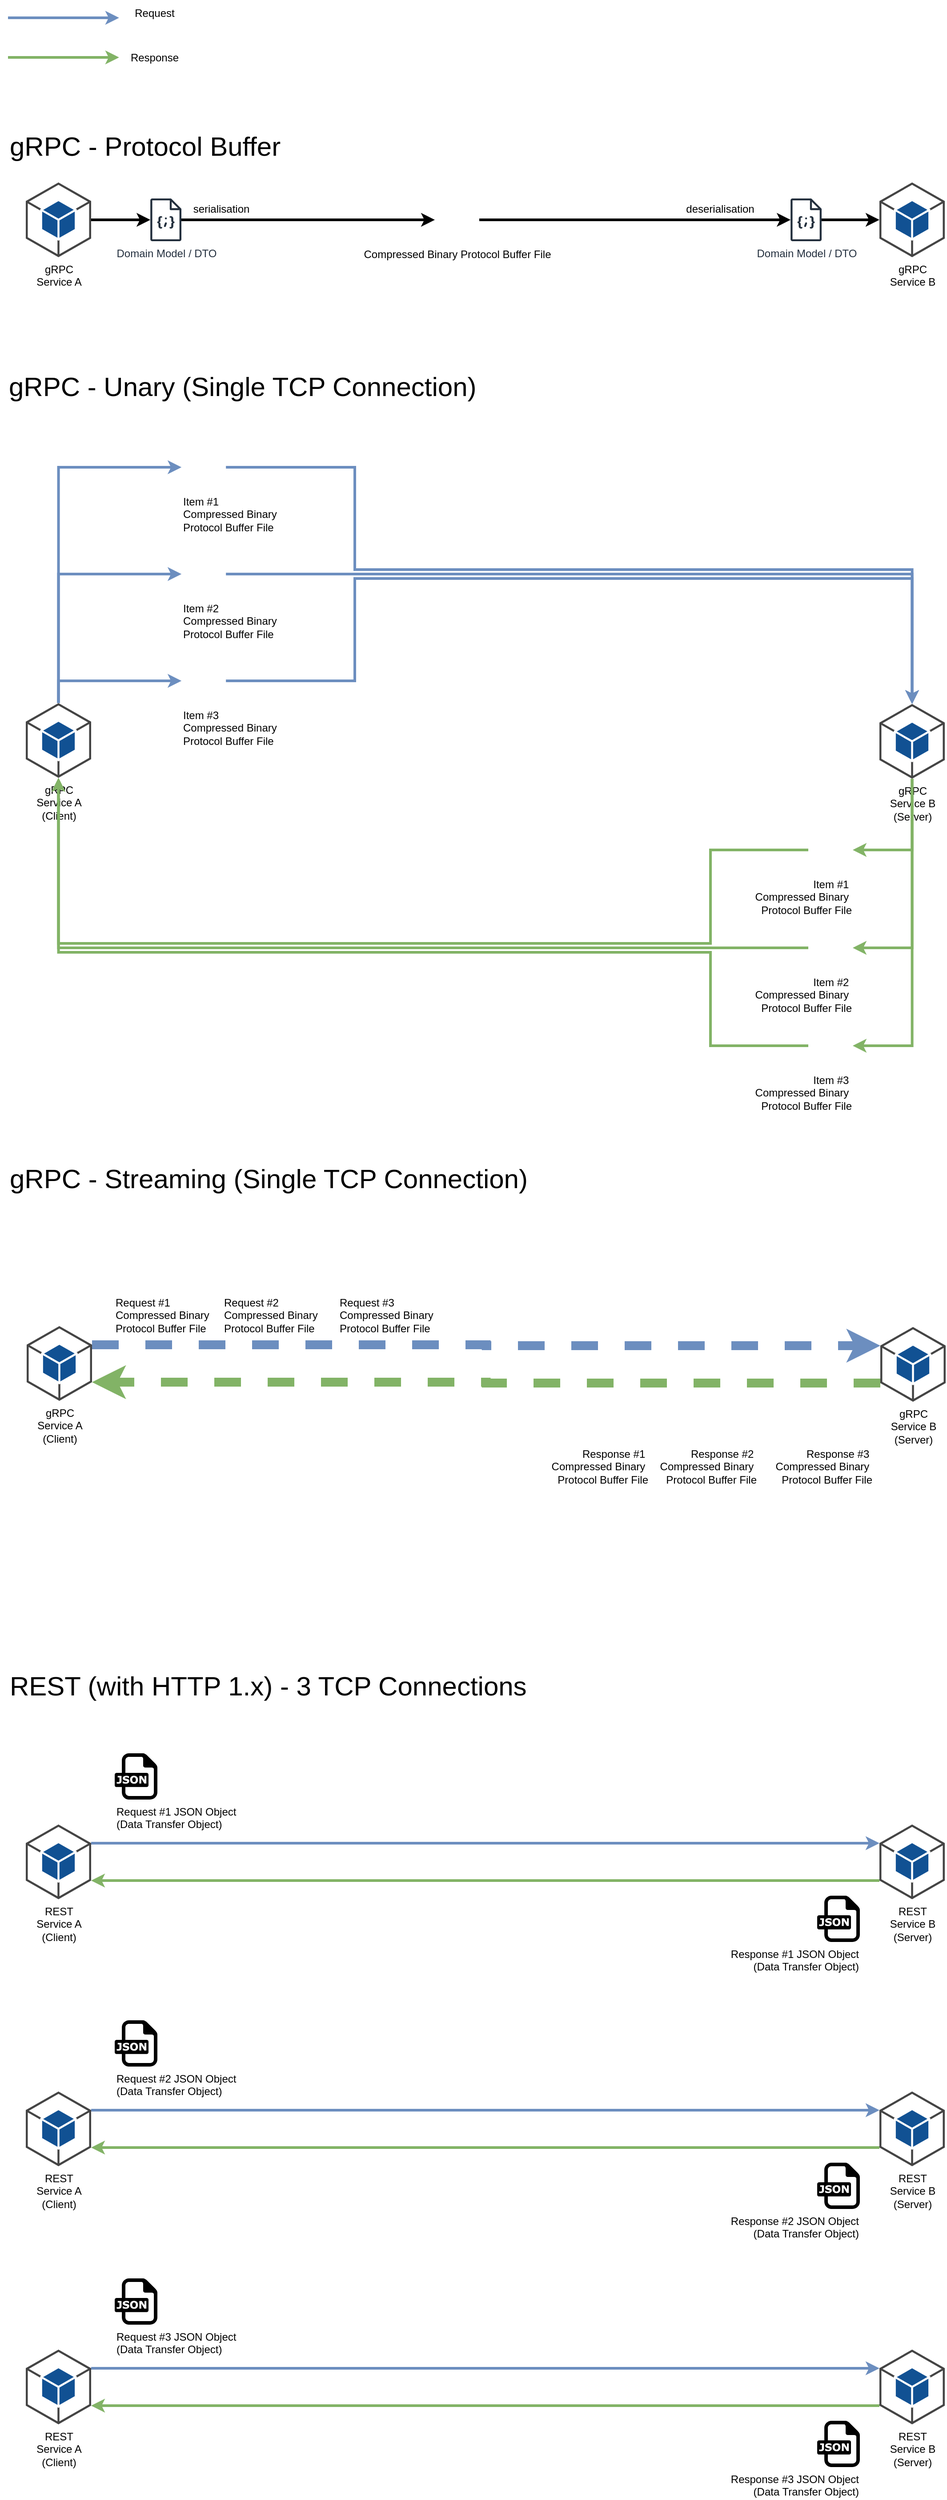 <mxfile version="27.2.0">
  <diagram name="Page-1" id="arNePO8icPZ9cUasiYWr">
    <mxGraphModel grid="1" page="1" gridSize="10" guides="1" tooltips="1" connect="1" arrows="1" fold="1" pageScale="1" pageWidth="850" pageHeight="1100" math="0" shadow="0">
      <root>
        <mxCell id="0" />
        <mxCell id="1" parent="0" />
        <mxCell id="6XuTbjYZzlI0GR-UUUIU-60" value="" style="endArrow=classic;html=1;rounded=0;strokeWidth=3;fillColor=#dae8fc;strokeColor=#6c8ebf;" edge="1" parent="1">
          <mxGeometry width="50" height="50" relative="1" as="geometry">
            <mxPoint x="80.0" y="160" as="sourcePoint" />
            <mxPoint x="204.92" y="160" as="targetPoint" />
          </mxGeometry>
        </mxCell>
        <mxCell id="6XuTbjYZzlI0GR-UUUIU-61" value="" style="endArrow=classic;html=1;rounded=0;strokeWidth=3;fillColor=#d5e8d4;strokeColor=#82b366;" edge="1" parent="1">
          <mxGeometry width="50" height="50" relative="1" as="geometry">
            <mxPoint x="80" y="204.5" as="sourcePoint" />
            <mxPoint x="204.92" y="204.5" as="targetPoint" />
          </mxGeometry>
        </mxCell>
        <mxCell id="6XuTbjYZzlI0GR-UUUIU-64" value="Request" style="text;html=1;align=center;verticalAlign=middle;whiteSpace=wrap;rounded=0;" vertex="1" parent="1">
          <mxGeometry x="215.08" y="140" width="60" height="30" as="geometry" />
        </mxCell>
        <mxCell id="6XuTbjYZzlI0GR-UUUIU-65" style="edgeStyle=orthogonalEdgeStyle;rounded=0;orthogonalLoop=1;jettySize=auto;html=1;exitX=0.5;exitY=1;exitDx=0;exitDy=0;" edge="1" parent="1" source="6XuTbjYZzlI0GR-UUUIU-64" target="6XuTbjYZzlI0GR-UUUIU-64">
          <mxGeometry relative="1" as="geometry" />
        </mxCell>
        <mxCell id="6XuTbjYZzlI0GR-UUUIU-66" value="Response" style="text;html=1;align=center;verticalAlign=middle;whiteSpace=wrap;rounded=0;" vertex="1" parent="1">
          <mxGeometry x="215.08" y="190" width="60" height="30" as="geometry" />
        </mxCell>
        <mxCell id="6XuTbjYZzlI0GR-UUUIU-77" style="edgeStyle=orthogonalEdgeStyle;rounded=0;orthogonalLoop=1;jettySize=auto;html=1;strokeWidth=3;" edge="1" parent="1" source="6XuTbjYZzlI0GR-UUUIU-78" target="6XuTbjYZzlI0GR-UUUIU-82">
          <mxGeometry relative="1" as="geometry" />
        </mxCell>
        <mxCell id="6XuTbjYZzlI0GR-UUUIU-78" value="gRPC&lt;div&gt;Service A&lt;/div&gt;" style="outlineConnect=0;dashed=0;verticalLabelPosition=bottom;verticalAlign=top;align=center;html=1;shape=mxgraph.aws3.android;fillColor=#115193;gradientColor=none;" vertex="1" parent="1">
          <mxGeometry x="100" y="345" width="73.5" height="84" as="geometry" />
        </mxCell>
        <mxCell id="6XuTbjYZzlI0GR-UUUIU-79" value="&lt;div&gt;gRPC&lt;/div&gt;&lt;div&gt;Service B&lt;/div&gt;" style="outlineConnect=0;dashed=0;verticalLabelPosition=bottom;verticalAlign=top;align=center;html=1;shape=mxgraph.aws3.android;fillColor=#115193;gradientColor=none;" vertex="1" parent="1">
          <mxGeometry x="1060" y="345" width="73.5" height="84" as="geometry" />
        </mxCell>
        <mxCell id="6XuTbjYZzlI0GR-UUUIU-80" value="Request #1 JSON Object&lt;br&gt;(Data Transfer Object)" style="dashed=0;outlineConnect=0;html=1;align=left;labelPosition=center;verticalLabelPosition=bottom;verticalAlign=top;shape=mxgraph.weblogos.json" vertex="1" parent="1">
          <mxGeometry x="200" y="2110" width="47.98" height="51.95" as="geometry" />
        </mxCell>
        <mxCell id="6XuTbjYZzlI0GR-UUUIU-81" style="edgeStyle=orthogonalEdgeStyle;rounded=0;orthogonalLoop=1;jettySize=auto;html=1;entryX=0;entryY=0.5;entryDx=0;entryDy=0;strokeWidth=3;" edge="1" parent="1" source="6XuTbjYZzlI0GR-UUUIU-82" target="6XuTbjYZzlI0GR-UUUIU-84">
          <mxGeometry relative="1" as="geometry" />
        </mxCell>
        <mxCell id="6XuTbjYZzlI0GR-UUUIU-82" value="Domain Model / DTO" style="sketch=0;outlineConnect=0;fontColor=#232F3E;gradientColor=none;fillColor=#232F3D;strokeColor=none;dashed=0;verticalLabelPosition=bottom;verticalAlign=top;align=center;html=1;fontSize=12;fontStyle=0;aspect=fixed;pointerEvents=1;shape=mxgraph.aws4.json_script;" vertex="1" parent="1">
          <mxGeometry x="240" y="363" width="35.08" height="48" as="geometry" />
        </mxCell>
        <mxCell id="6XuTbjYZzlI0GR-UUUIU-83" style="edgeStyle=orthogonalEdgeStyle;rounded=0;orthogonalLoop=1;jettySize=auto;html=1;strokeWidth=3;" edge="1" parent="1" source="6XuTbjYZzlI0GR-UUUIU-84" target="6XuTbjYZzlI0GR-UUUIU-86">
          <mxGeometry relative="1" as="geometry">
            <mxPoint x="740" y="300" as="targetPoint" />
          </mxGeometry>
        </mxCell>
        <mxCell id="6XuTbjYZzlI0GR-UUUIU-84" value="&lt;div&gt;Compressed Binary Protocol Buffer File&lt;/div&gt;" style="shape=image;html=1;verticalAlign=top;verticalLabelPosition=bottom;labelBackgroundColor=#ffffff;imageAspect=0;aspect=fixed;image=https://cdn3.iconfinder.com/data/icons/file-extension-names-vol-3-2/512/2-128.png" vertex="1" parent="1">
          <mxGeometry x="560" y="362" width="50" height="50" as="geometry" />
        </mxCell>
        <mxCell id="6XuTbjYZzlI0GR-UUUIU-85" style="edgeStyle=orthogonalEdgeStyle;rounded=0;orthogonalLoop=1;jettySize=auto;html=1;strokeWidth=3;" edge="1" parent="1" source="6XuTbjYZzlI0GR-UUUIU-86" target="6XuTbjYZzlI0GR-UUUIU-79">
          <mxGeometry relative="1" as="geometry" />
        </mxCell>
        <mxCell id="6XuTbjYZzlI0GR-UUUIU-86" value="Domain Model / DTO" style="sketch=0;outlineConnect=0;fontColor=#232F3E;gradientColor=none;fillColor=#232F3D;strokeColor=none;dashed=0;verticalLabelPosition=bottom;verticalAlign=top;align=center;html=1;fontSize=12;fontStyle=0;aspect=fixed;pointerEvents=1;shape=mxgraph.aws4.json_script;" vertex="1" parent="1">
          <mxGeometry x="960" y="363" width="35.08" height="48" as="geometry" />
        </mxCell>
        <mxCell id="6XuTbjYZzlI0GR-UUUIU-87" style="edgeStyle=orthogonalEdgeStyle;rounded=0;orthogonalLoop=1;jettySize=auto;html=1;exitX=1;exitY=0.25;exitDx=0;exitDy=0;exitPerimeter=0;entryX=0;entryY=0.25;entryDx=0;entryDy=0;entryPerimeter=0;fillColor=#dae8fc;strokeColor=#6c8ebf;strokeWidth=3;" edge="1" parent="1" source="6XuTbjYZzlI0GR-UUUIU-88" target="6XuTbjYZzlI0GR-UUUIU-89">
          <mxGeometry relative="1" as="geometry" />
        </mxCell>
        <mxCell id="6XuTbjYZzlI0GR-UUUIU-88" value="REST&lt;div&gt;Service A&lt;/div&gt;(Client)" style="outlineConnect=0;dashed=0;verticalLabelPosition=bottom;verticalAlign=top;align=center;html=1;shape=mxgraph.aws3.android;fillColor=#115193;gradientColor=none;" vertex="1" parent="1">
          <mxGeometry x="100" y="2190" width="73.5" height="84" as="geometry" />
        </mxCell>
        <mxCell id="6XuTbjYZzlI0GR-UUUIU-89" value="REST&lt;div&gt;Service B&lt;br&gt;(Server)&lt;/div&gt;" style="outlineConnect=0;dashed=0;verticalLabelPosition=bottom;verticalAlign=top;align=center;html=1;shape=mxgraph.aws3.android;fillColor=#115193;gradientColor=none;" vertex="1" parent="1">
          <mxGeometry x="1060" y="2190" width="73.5" height="84" as="geometry" />
        </mxCell>
        <mxCell id="6XuTbjYZzlI0GR-UUUIU-90" value="&lt;font style=&quot;font-size: 30px;&quot;&gt;gRPC - Protocol Buffer&lt;/font&gt;" style="text;whiteSpace=wrap;html=1;" vertex="1" parent="1">
          <mxGeometry x="80" y="280" width="310" height="40" as="geometry" />
        </mxCell>
        <mxCell id="6XuTbjYZzlI0GR-UUUIU-91" value="&lt;font style=&quot;font-size: 30px;&quot;&gt;REST (with HTTP 1.x) - 3 TCP Connections&amp;nbsp;&lt;/font&gt;&amp;nbsp;" style="text;whiteSpace=wrap;html=1;" vertex="1" parent="1">
          <mxGeometry x="80" y="2010" width="610" height="40" as="geometry" />
        </mxCell>
        <mxCell id="6XuTbjYZzlI0GR-UUUIU-92" style="edgeStyle=orthogonalEdgeStyle;rounded=0;orthogonalLoop=1;jettySize=auto;html=1;exitX=0;exitY=0.75;exitDx=0;exitDy=0;exitPerimeter=0;entryX=1;entryY=0.75;entryDx=0;entryDy=0;entryPerimeter=0;strokeWidth=3;fillColor=#d5e8d4;strokeColor=#82b366;" edge="1" parent="1" source="6XuTbjYZzlI0GR-UUUIU-89" target="6XuTbjYZzlI0GR-UUUIU-88">
          <mxGeometry relative="1" as="geometry" />
        </mxCell>
        <mxCell id="6XuTbjYZzlI0GR-UUUIU-93" value="Response #1 JSON Object&lt;br&gt;(Data Transfer Object)" style="dashed=0;outlineConnect=0;html=1;align=right;labelPosition=center;verticalLabelPosition=bottom;verticalAlign=top;shape=mxgraph.weblogos.json;fillColor=#d5e8d4;strokeColor=#82b366;gradientColor=none;" vertex="1" parent="1">
          <mxGeometry x="990" y="2270" width="47.98" height="51.95" as="geometry" />
        </mxCell>
        <mxCell id="6XuTbjYZzlI0GR-UUUIU-94" value="Request #2 JSON Object&lt;br&gt;(Data Transfer Object)" style="dashed=0;outlineConnect=0;html=1;align=left;labelPosition=center;verticalLabelPosition=bottom;verticalAlign=top;shape=mxgraph.weblogos.json" vertex="1" parent="1">
          <mxGeometry x="200" y="2410" width="47.98" height="51.95" as="geometry" />
        </mxCell>
        <mxCell id="6XuTbjYZzlI0GR-UUUIU-95" style="edgeStyle=orthogonalEdgeStyle;rounded=0;orthogonalLoop=1;jettySize=auto;html=1;exitX=1;exitY=0.25;exitDx=0;exitDy=0;exitPerimeter=0;entryX=0;entryY=0.25;entryDx=0;entryDy=0;entryPerimeter=0;fillColor=#dae8fc;strokeColor=#6c8ebf;strokeWidth=3;" edge="1" parent="1" source="6XuTbjYZzlI0GR-UUUIU-96" target="6XuTbjYZzlI0GR-UUUIU-97">
          <mxGeometry relative="1" as="geometry" />
        </mxCell>
        <mxCell id="6XuTbjYZzlI0GR-UUUIU-96" value="REST&lt;div&gt;Service A&lt;/div&gt;(Client)" style="outlineConnect=0;dashed=0;verticalLabelPosition=bottom;verticalAlign=top;align=center;html=1;shape=mxgraph.aws3.android;fillColor=#115193;gradientColor=none;" vertex="1" parent="1">
          <mxGeometry x="100" y="2490" width="73.5" height="84" as="geometry" />
        </mxCell>
        <mxCell id="6XuTbjYZzlI0GR-UUUIU-97" value="REST&lt;div&gt;Service B&lt;br&gt;(Server)&lt;/div&gt;" style="outlineConnect=0;dashed=0;verticalLabelPosition=bottom;verticalAlign=top;align=center;html=1;shape=mxgraph.aws3.android;fillColor=#115193;gradientColor=none;" vertex="1" parent="1">
          <mxGeometry x="1060" y="2490" width="73.5" height="84" as="geometry" />
        </mxCell>
        <mxCell id="6XuTbjYZzlI0GR-UUUIU-98" style="edgeStyle=orthogonalEdgeStyle;rounded=0;orthogonalLoop=1;jettySize=auto;html=1;exitX=0;exitY=0.75;exitDx=0;exitDy=0;exitPerimeter=0;entryX=1;entryY=0.75;entryDx=0;entryDy=0;entryPerimeter=0;strokeWidth=3;fillColor=#d5e8d4;strokeColor=#82b366;" edge="1" parent="1" source="6XuTbjYZzlI0GR-UUUIU-97" target="6XuTbjYZzlI0GR-UUUIU-96">
          <mxGeometry relative="1" as="geometry" />
        </mxCell>
        <mxCell id="6XuTbjYZzlI0GR-UUUIU-99" value="Response #2 JSON Object&lt;br&gt;(Data Transfer Object)" style="dashed=0;outlineConnect=0;html=1;align=right;labelPosition=center;verticalLabelPosition=bottom;verticalAlign=top;shape=mxgraph.weblogos.json;fillColor=#d5e8d4;strokeColor=#82b366;gradientColor=none;" vertex="1" parent="1">
          <mxGeometry x="990" y="2570" width="47.98" height="51.95" as="geometry" />
        </mxCell>
        <mxCell id="6XuTbjYZzlI0GR-UUUIU-100" value="Request #3 JSON Object&lt;br&gt;(Data Transfer Object)" style="dashed=0;outlineConnect=0;html=1;align=left;labelPosition=center;verticalLabelPosition=bottom;verticalAlign=top;shape=mxgraph.weblogos.json" vertex="1" parent="1">
          <mxGeometry x="200" y="2700" width="47.98" height="51.95" as="geometry" />
        </mxCell>
        <mxCell id="6XuTbjYZzlI0GR-UUUIU-101" style="edgeStyle=orthogonalEdgeStyle;rounded=0;orthogonalLoop=1;jettySize=auto;html=1;exitX=1;exitY=0.25;exitDx=0;exitDy=0;exitPerimeter=0;entryX=0;entryY=0.25;entryDx=0;entryDy=0;entryPerimeter=0;fillColor=#dae8fc;strokeColor=#6c8ebf;strokeWidth=3;" edge="1" parent="1" source="6XuTbjYZzlI0GR-UUUIU-102" target="6XuTbjYZzlI0GR-UUUIU-103">
          <mxGeometry relative="1" as="geometry" />
        </mxCell>
        <mxCell id="6XuTbjYZzlI0GR-UUUIU-102" value="REST&lt;div&gt;Service A&lt;/div&gt;(Client)" style="outlineConnect=0;dashed=0;verticalLabelPosition=bottom;verticalAlign=top;align=center;html=1;shape=mxgraph.aws3.android;fillColor=#115193;gradientColor=none;" vertex="1" parent="1">
          <mxGeometry x="100" y="2780" width="73.5" height="84" as="geometry" />
        </mxCell>
        <mxCell id="6XuTbjYZzlI0GR-UUUIU-103" value="REST&lt;div&gt;Service B&lt;br&gt;(Server)&lt;/div&gt;" style="outlineConnect=0;dashed=0;verticalLabelPosition=bottom;verticalAlign=top;align=center;html=1;shape=mxgraph.aws3.android;fillColor=#115193;gradientColor=none;" vertex="1" parent="1">
          <mxGeometry x="1060" y="2780" width="73.5" height="84" as="geometry" />
        </mxCell>
        <mxCell id="6XuTbjYZzlI0GR-UUUIU-104" style="edgeStyle=orthogonalEdgeStyle;rounded=0;orthogonalLoop=1;jettySize=auto;html=1;exitX=0;exitY=0.75;exitDx=0;exitDy=0;exitPerimeter=0;entryX=1;entryY=0.75;entryDx=0;entryDy=0;entryPerimeter=0;strokeWidth=3;fillColor=#d5e8d4;strokeColor=#82b366;" edge="1" parent="1" source="6XuTbjYZzlI0GR-UUUIU-103" target="6XuTbjYZzlI0GR-UUUIU-102">
          <mxGeometry relative="1" as="geometry" />
        </mxCell>
        <mxCell id="6XuTbjYZzlI0GR-UUUIU-105" value="Response #3 JSON Object&lt;br&gt;(Data Transfer Object)" style="dashed=0;outlineConnect=0;html=1;align=right;labelPosition=center;verticalLabelPosition=bottom;verticalAlign=top;shape=mxgraph.weblogos.json;fillColor=#d5e8d4;strokeColor=#82b366;gradientColor=none;" vertex="1" parent="1">
          <mxGeometry x="990" y="2860" width="47.98" height="51.95" as="geometry" />
        </mxCell>
        <mxCell id="6XuTbjYZzlI0GR-UUUIU-106" style="edgeStyle=orthogonalEdgeStyle;rounded=0;orthogonalLoop=1;jettySize=auto;html=1;fillColor=#dae8fc;strokeColor=#6c8ebf;strokeWidth=3;exitX=0.5;exitY=0;exitDx=0;exitDy=0;exitPerimeter=0;entryX=0;entryY=0.5;entryDx=0;entryDy=0;" edge="1" parent="1" source="6XuTbjYZzlI0GR-UUUIU-107" target="6XuTbjYZzlI0GR-UUUIU-120">
          <mxGeometry relative="1" as="geometry">
            <mxPoint x="180" y="1046" as="sourcePoint" />
            <mxPoint x="240.085" y="1062" as="targetPoint" />
          </mxGeometry>
        </mxCell>
        <mxCell id="6XuTbjYZzlI0GR-UUUIU-107" value="gRPC&lt;div&gt;Service A&lt;/div&gt;(Client)" style="outlineConnect=0;dashed=0;verticalLabelPosition=bottom;verticalAlign=top;align=center;html=1;shape=mxgraph.aws3.android;fillColor=#115193;gradientColor=none;" vertex="1" parent="1">
          <mxGeometry x="100" y="930" width="73.5" height="84" as="geometry" />
        </mxCell>
        <mxCell id="6XuTbjYZzlI0GR-UUUIU-108" value="&lt;div&gt;gRPC&lt;/div&gt;&lt;div&gt;Service B&lt;br&gt;(Server)&lt;/div&gt;" style="outlineConnect=0;dashed=0;verticalLabelPosition=bottom;verticalAlign=top;align=center;html=1;shape=mxgraph.aws3.android;fillColor=#115193;gradientColor=none;" vertex="1" parent="1">
          <mxGeometry x="1060" y="931" width="73.5" height="84" as="geometry" />
        </mxCell>
        <mxCell id="6XuTbjYZzlI0GR-UUUIU-115" value="&lt;font style=&quot;font-size: 30px;&quot;&gt;gRPC - Unary (Single TCP Connection)&lt;/font&gt;" style="text;whiteSpace=wrap;html=1;" vertex="1" parent="1">
          <mxGeometry x="79" y="550" width="551" height="40" as="geometry" />
        </mxCell>
        <mxCell id="6XuTbjYZzlI0GR-UUUIU-116" value="&lt;div&gt;Item #1&amp;nbsp;&lt;br&gt;&lt;div&gt;Compressed Binary&amp;nbsp;&lt;br&gt;&lt;/div&gt;Protocol Buffer File&lt;/div&gt;" style="shape=image;html=1;verticalAlign=top;verticalLabelPosition=bottom;labelBackgroundColor=#ffffff;imageAspect=0;aspect=fixed;image=https://cdn3.iconfinder.com/data/icons/file-extension-names-vol-3-2/512/2-128.png;align=left;" vertex="1" parent="1">
          <mxGeometry x="275.08" y="640" width="50" height="50" as="geometry" />
        </mxCell>
        <mxCell id="6XuTbjYZzlI0GR-UUUIU-118" style="edgeStyle=orthogonalEdgeStyle;rounded=0;orthogonalLoop=1;jettySize=auto;html=1;exitX=0.5;exitY=1;exitDx=0;exitDy=0;exitPerimeter=0;entryX=1;entryY=0.5;entryDx=0;entryDy=0;strokeWidth=3;fillColor=#d5e8d4;strokeColor=#82b366;" edge="1" parent="1" source="6XuTbjYZzlI0GR-UUUIU-108" target="6XuTbjYZzlI0GR-UUUIU-122">
          <mxGeometry relative="1" as="geometry" />
        </mxCell>
        <mxCell id="6XuTbjYZzlI0GR-UUUIU-120" value="&lt;div&gt;Item #2&amp;nbsp;&lt;br&gt;&lt;div&gt;Compressed Binary&amp;nbsp;&lt;br&gt;&lt;/div&gt;Protocol Buffer File&lt;/div&gt;" style="shape=image;html=1;verticalAlign=top;verticalLabelPosition=bottom;labelBackgroundColor=#ffffff;imageAspect=0;aspect=fixed;image=https://cdn3.iconfinder.com/data/icons/file-extension-names-vol-3-2/512/2-128.png;align=left;" vertex="1" parent="1">
          <mxGeometry x="275.08" y="760" width="50" height="50" as="geometry" />
        </mxCell>
        <mxCell id="6XuTbjYZzlI0GR-UUUIU-121" value="&lt;div&gt;Item #3&amp;nbsp;&lt;br&gt;&lt;div&gt;Compressed Binary&amp;nbsp;&lt;br&gt;&lt;/div&gt;Protocol Buffer File&lt;/div&gt;" style="shape=image;html=1;verticalAlign=top;verticalLabelPosition=bottom;labelBackgroundColor=#ffffff;imageAspect=0;aspect=fixed;image=https://cdn3.iconfinder.com/data/icons/file-extension-names-vol-3-2/512/2-128.png;align=left;" vertex="1" parent="1">
          <mxGeometry x="275.08" y="880" width="50" height="50" as="geometry" />
        </mxCell>
        <mxCell id="6XuTbjYZzlI0GR-UUUIU-122" value="&lt;div&gt;Item #1&amp;nbsp;&lt;br&gt;&lt;div&gt;Compressed Binary&amp;nbsp;&lt;br&gt;&lt;/div&gt;Protocol Buffer File&lt;/div&gt;" style="shape=image;html=1;verticalAlign=top;verticalLabelPosition=bottom;labelBackgroundColor=#ffffff;imageAspect=0;aspect=fixed;image=https://cdn3.iconfinder.com/data/icons/file-extension-names-vol-3-2/512/2-128.png;align=right;" vertex="1" parent="1">
          <mxGeometry x="980" y="1070" width="50" height="50" as="geometry" />
        </mxCell>
        <mxCell id="6XuTbjYZzlI0GR-UUUIU-123" value="&lt;div&gt;Item #2&amp;nbsp;&lt;br&gt;&lt;div&gt;Compressed Binary&amp;nbsp;&lt;br&gt;&lt;/div&gt;Protocol Buffer File&lt;/div&gt;" style="shape=image;html=1;verticalAlign=top;verticalLabelPosition=bottom;labelBackgroundColor=#ffffff;imageAspect=0;aspect=fixed;image=https://cdn3.iconfinder.com/data/icons/file-extension-names-vol-3-2/512/2-128.png;align=right;" vertex="1" parent="1">
          <mxGeometry x="980" y="1180" width="50" height="50" as="geometry" />
        </mxCell>
        <mxCell id="6XuTbjYZzlI0GR-UUUIU-124" value="&lt;div&gt;Item #3&amp;nbsp;&lt;br&gt;&lt;div&gt;Compressed Binary&amp;nbsp;&lt;br&gt;&lt;/div&gt;Protocol Buffer File&lt;/div&gt;" style="shape=image;html=1;verticalAlign=top;verticalLabelPosition=bottom;labelBackgroundColor=#ffffff;imageAspect=0;aspect=fixed;image=https://cdn3.iconfinder.com/data/icons/file-extension-names-vol-3-2/512/2-128.png;align=right;" vertex="1" parent="1">
          <mxGeometry x="980" y="1290" width="50" height="50" as="geometry" />
        </mxCell>
        <mxCell id="6XuTbjYZzlI0GR-UUUIU-125" value="serialisation" style="text;html=1;align=center;verticalAlign=middle;whiteSpace=wrap;rounded=0;" vertex="1" parent="1">
          <mxGeometry x="290" y="360" width="60" height="30" as="geometry" />
        </mxCell>
        <mxCell id="6XuTbjYZzlI0GR-UUUIU-126" value="deserialisation" style="text;html=1;align=center;verticalAlign=middle;whiteSpace=wrap;rounded=0;" vertex="1" parent="1">
          <mxGeometry x="840" y="360" width="82.02" height="30" as="geometry" />
        </mxCell>
        <mxCell id="6XuTbjYZzlI0GR-UUUIU-145" style="edgeStyle=orthogonalEdgeStyle;rounded=0;orthogonalLoop=1;jettySize=auto;html=1;fillColor=#dae8fc;strokeColor=#6c8ebf;strokeWidth=10;exitX=1;exitY=0.25;exitDx=0;exitDy=0;exitPerimeter=0;entryX=0;entryY=0.25;entryDx=0;entryDy=0;entryPerimeter=0;dashed=1;" edge="1" parent="1" source="6XuTbjYZzlI0GR-UUUIU-146" target="6XuTbjYZzlI0GR-UUUIU-147">
          <mxGeometry relative="1" as="geometry">
            <mxPoint x="181" y="1656" as="sourcePoint" />
            <mxPoint x="241.085" y="1672" as="targetPoint" />
          </mxGeometry>
        </mxCell>
        <mxCell id="6XuTbjYZzlI0GR-UUUIU-146" value="gRPC&lt;div&gt;Service A&lt;/div&gt;(Client)" style="outlineConnect=0;dashed=0;verticalLabelPosition=bottom;verticalAlign=top;align=center;html=1;shape=mxgraph.aws3.android;fillColor=#115193;gradientColor=none;" vertex="1" parent="1">
          <mxGeometry x="101" y="1630" width="73.5" height="84" as="geometry" />
        </mxCell>
        <mxCell id="6XuTbjYZzlI0GR-UUUIU-147" value="&lt;div&gt;gRPC&lt;/div&gt;&lt;div&gt;Service B&lt;br&gt;(Server)&lt;/div&gt;" style="outlineConnect=0;dashed=0;verticalLabelPosition=bottom;verticalAlign=top;align=center;html=1;shape=mxgraph.aws3.android;fillColor=#115193;gradientColor=none;" vertex="1" parent="1">
          <mxGeometry x="1061" y="1631" width="73.5" height="84" as="geometry" />
        </mxCell>
        <mxCell id="6XuTbjYZzlI0GR-UUUIU-148" value="&lt;font style=&quot;font-size: 30px;&quot;&gt;gRPC - Streaming (Single TCP Connection)&lt;/font&gt;" style="text;whiteSpace=wrap;html=1;" vertex="1" parent="1">
          <mxGeometry x="80" y="1440" width="620" height="40" as="geometry" />
        </mxCell>
        <mxCell id="6XuTbjYZzlI0GR-UUUIU-149" value="&lt;div&gt;Request #1&amp;nbsp;&lt;br&gt;&lt;div&gt;Compressed Binary&amp;nbsp;&lt;br&gt;&lt;/div&gt;Protocol Buffer File&lt;/div&gt;" style="shape=image;html=1;verticalAlign=top;verticalLabelPosition=bottom;labelBackgroundColor=#ffffff;imageAspect=0;aspect=fixed;image=https://cdn3.iconfinder.com/data/icons/file-extension-names-vol-3-2/512/2-128.png;align=left;" vertex="1" parent="1">
          <mxGeometry x="198.98" y="1540" width="50" height="50" as="geometry" />
        </mxCell>
        <mxCell id="6XuTbjYZzlI0GR-UUUIU-150" style="edgeStyle=orthogonalEdgeStyle;rounded=0;orthogonalLoop=1;jettySize=auto;html=1;exitX=0;exitY=0.75;exitDx=0;exitDy=0;exitPerimeter=0;entryX=1;entryY=0.75;entryDx=0;entryDy=0;entryPerimeter=0;strokeWidth=10;fillColor=#d5e8d4;strokeColor=#82b366;dashed=1;" edge="1" parent="1" source="6XuTbjYZzlI0GR-UUUIU-147" target="6XuTbjYZzlI0GR-UUUIU-146">
          <mxGeometry relative="1" as="geometry" />
        </mxCell>
        <mxCell id="6XuTbjYZzlI0GR-UUUIU-151" value="&lt;div&gt;Request #2&amp;nbsp;&lt;br&gt;&lt;div&gt;Compressed Binary&amp;nbsp;&lt;br&gt;&lt;/div&gt;Protocol Buffer File&lt;/div&gt;" style="shape=image;html=1;verticalAlign=top;verticalLabelPosition=bottom;labelBackgroundColor=#ffffff;imageAspect=0;aspect=fixed;image=https://cdn3.iconfinder.com/data/icons/file-extension-names-vol-3-2/512/2-128.png;align=left;" vertex="1" parent="1">
          <mxGeometry x="321" y="1540" width="50" height="50" as="geometry" />
        </mxCell>
        <mxCell id="6XuTbjYZzlI0GR-UUUIU-152" value="&lt;div&gt;Request #3&amp;nbsp;&lt;br&gt;&lt;div&gt;Compressed Binary&amp;nbsp;&lt;br&gt;&lt;/div&gt;Protocol Buffer File&lt;/div&gt;" style="shape=image;html=1;verticalAlign=top;verticalLabelPosition=bottom;labelBackgroundColor=#ffffff;imageAspect=0;aspect=fixed;image=https://cdn3.iconfinder.com/data/icons/file-extension-names-vol-3-2/512/2-128.png;align=left;" vertex="1" parent="1">
          <mxGeometry x="451" y="1540" width="50" height="50" as="geometry" />
        </mxCell>
        <mxCell id="6XuTbjYZzlI0GR-UUUIU-153" value="&lt;div&gt;Response #1&amp;nbsp;&lt;br&gt;&lt;div&gt;Compressed Binary&amp;nbsp;&lt;br&gt;&lt;/div&gt;Protocol Buffer File&lt;/div&gt;" style="shape=image;html=1;verticalAlign=top;verticalLabelPosition=bottom;labelBackgroundColor=#ffffff;imageAspect=0;aspect=fixed;image=https://cdn3.iconfinder.com/data/icons/file-extension-names-vol-3-2/512/2-128.png;align=right;" vertex="1" parent="1">
          <mxGeometry x="751" y="1710" width="50" height="50" as="geometry" />
        </mxCell>
        <mxCell id="6XuTbjYZzlI0GR-UUUIU-154" value="&lt;div&gt;Response #2&amp;nbsp;&lt;br&gt;&lt;div&gt;Compressed Binary&amp;nbsp;&lt;br&gt;&lt;/div&gt;Protocol Buffer File&lt;/div&gt;" style="shape=image;html=1;verticalAlign=top;verticalLabelPosition=bottom;labelBackgroundColor=#ffffff;imageAspect=0;aspect=fixed;image=https://cdn3.iconfinder.com/data/icons/file-extension-names-vol-3-2/512/2-128.png;align=right;" vertex="1" parent="1">
          <mxGeometry x="873.02" y="1710" width="50" height="50" as="geometry" />
        </mxCell>
        <mxCell id="6XuTbjYZzlI0GR-UUUIU-155" value="&lt;div&gt;Response #3&amp;nbsp;&lt;br&gt;&lt;div&gt;Compressed Binary&amp;nbsp;&lt;br&gt;&lt;/div&gt;Protocol Buffer File&lt;/div&gt;" style="shape=image;html=1;verticalAlign=top;verticalLabelPosition=bottom;labelBackgroundColor=#ffffff;imageAspect=0;aspect=fixed;image=https://cdn3.iconfinder.com/data/icons/file-extension-names-vol-3-2/512/2-128.png;align=right;" vertex="1" parent="1">
          <mxGeometry x="1003.02" y="1710" width="50" height="50" as="geometry" />
        </mxCell>
        <mxCell id="6XuTbjYZzlI0GR-UUUIU-158" style="edgeStyle=orthogonalEdgeStyle;rounded=0;orthogonalLoop=1;jettySize=auto;html=1;fillColor=#dae8fc;strokeColor=#6c8ebf;strokeWidth=3;exitX=0.5;exitY=0;exitDx=0;exitDy=0;exitPerimeter=0;entryX=0;entryY=0.5;entryDx=0;entryDy=0;" edge="1" parent="1" source="6XuTbjYZzlI0GR-UUUIU-107" target="6XuTbjYZzlI0GR-UUUIU-121">
          <mxGeometry relative="1" as="geometry">
            <mxPoint x="230" y="1025" as="sourcePoint" />
            <mxPoint x="368" y="790" as="targetPoint" />
          </mxGeometry>
        </mxCell>
        <mxCell id="6XuTbjYZzlI0GR-UUUIU-159" style="edgeStyle=orthogonalEdgeStyle;rounded=0;orthogonalLoop=1;jettySize=auto;html=1;fillColor=#dae8fc;strokeColor=#6c8ebf;strokeWidth=3;exitX=0.5;exitY=0;exitDx=0;exitDy=0;exitPerimeter=0;entryX=0;entryY=0.5;entryDx=0;entryDy=0;" edge="1" parent="1" source="6XuTbjYZzlI0GR-UUUIU-107" target="6XuTbjYZzlI0GR-UUUIU-116">
          <mxGeometry relative="1" as="geometry">
            <mxPoint x="220" y="1095" as="sourcePoint" />
            <mxPoint x="358" y="980" as="targetPoint" />
          </mxGeometry>
        </mxCell>
        <mxCell id="6XuTbjYZzlI0GR-UUUIU-161" style="edgeStyle=orthogonalEdgeStyle;rounded=0;orthogonalLoop=1;jettySize=auto;html=1;fillColor=#dae8fc;strokeColor=#6c8ebf;strokeWidth=3;exitX=1;exitY=0.5;exitDx=0;exitDy=0;entryX=0.5;entryY=0;entryDx=0;entryDy=0;entryPerimeter=0;" edge="1" parent="1" source="6XuTbjYZzlI0GR-UUUIU-120" target="6XuTbjYZzlI0GR-UUUIU-108">
          <mxGeometry relative="1" as="geometry">
            <mxPoint x="240" y="1025" as="sourcePoint" />
            <mxPoint x="378" y="790" as="targetPoint" />
          </mxGeometry>
        </mxCell>
        <mxCell id="6XuTbjYZzlI0GR-UUUIU-162" style="edgeStyle=orthogonalEdgeStyle;rounded=0;orthogonalLoop=1;jettySize=auto;html=1;fillColor=#dae8fc;strokeColor=#6c8ebf;strokeWidth=3;exitX=1;exitY=0.5;exitDx=0;exitDy=0;entryX=0.5;entryY=0;entryDx=0;entryDy=0;entryPerimeter=0;" edge="1" parent="1" target="6XuTbjYZzlI0GR-UUUIU-108">
          <mxGeometry relative="1" as="geometry">
            <mxPoint x="325.08" y="665" as="sourcePoint" />
            <mxPoint x="980" y="910" as="targetPoint" />
            <Array as="points">
              <mxPoint x="470" y="665" />
              <mxPoint x="470" y="780" />
              <mxPoint x="1097" y="780" />
            </Array>
          </mxGeometry>
        </mxCell>
        <mxCell id="6XuTbjYZzlI0GR-UUUIU-163" style="edgeStyle=orthogonalEdgeStyle;rounded=0;orthogonalLoop=1;jettySize=auto;html=1;fillColor=#dae8fc;strokeColor=#6c8ebf;strokeWidth=3;exitX=1;exitY=0.5;exitDx=0;exitDy=0;entryX=0.5;entryY=0;entryDx=0;entryDy=0;entryPerimeter=0;" edge="1" parent="1" source="6XuTbjYZzlI0GR-UUUIU-121" target="6XuTbjYZzlI0GR-UUUIU-108">
          <mxGeometry relative="1" as="geometry">
            <mxPoint x="370" y="780" as="sourcePoint" />
            <mxPoint x="1142" y="1016" as="targetPoint" />
            <Array as="points">
              <mxPoint x="470" y="905" />
              <mxPoint x="470" y="790" />
              <mxPoint x="1097" y="790" />
            </Array>
          </mxGeometry>
        </mxCell>
        <mxCell id="6XuTbjYZzlI0GR-UUUIU-167" style="edgeStyle=orthogonalEdgeStyle;rounded=0;orthogonalLoop=1;jettySize=auto;html=1;exitX=0.5;exitY=1;exitDx=0;exitDy=0;exitPerimeter=0;entryX=1;entryY=0.5;entryDx=0;entryDy=0;strokeWidth=3;fillColor=#d5e8d4;strokeColor=#82b366;" edge="1" parent="1" source="6XuTbjYZzlI0GR-UUUIU-108" target="6XuTbjYZzlI0GR-UUUIU-123">
          <mxGeometry relative="1" as="geometry">
            <mxPoint x="1137" y="1120" as="sourcePoint" />
            <mxPoint x="1070" y="1230" as="targetPoint" />
          </mxGeometry>
        </mxCell>
        <mxCell id="6XuTbjYZzlI0GR-UUUIU-169" style="edgeStyle=orthogonalEdgeStyle;rounded=0;orthogonalLoop=1;jettySize=auto;html=1;exitX=0.5;exitY=1;exitDx=0;exitDy=0;exitPerimeter=0;entryX=1;entryY=0.5;entryDx=0;entryDy=0;strokeWidth=3;fillColor=#d5e8d4;strokeColor=#82b366;" edge="1" parent="1" source="6XuTbjYZzlI0GR-UUUIU-108" target="6XuTbjYZzlI0GR-UUUIU-124">
          <mxGeometry relative="1" as="geometry">
            <mxPoint x="1137" y="1220" as="sourcePoint" />
            <mxPoint x="1070" y="1420" as="targetPoint" />
          </mxGeometry>
        </mxCell>
        <mxCell id="6XuTbjYZzlI0GR-UUUIU-170" style="edgeStyle=orthogonalEdgeStyle;rounded=0;orthogonalLoop=1;jettySize=auto;html=1;exitX=0;exitY=0.5;exitDx=0;exitDy=0;strokeWidth=3;fillColor=#d5e8d4;strokeColor=#82b366;" edge="1" parent="1" source="6XuTbjYZzlI0GR-UUUIU-123" target="6XuTbjYZzlI0GR-UUUIU-107">
          <mxGeometry relative="1" as="geometry">
            <mxPoint x="1137" y="1210" as="sourcePoint" />
            <mxPoint x="1070" y="1410" as="targetPoint" />
          </mxGeometry>
        </mxCell>
        <mxCell id="6XuTbjYZzlI0GR-UUUIU-171" style="edgeStyle=orthogonalEdgeStyle;rounded=0;orthogonalLoop=1;jettySize=auto;html=1;exitX=0;exitY=0.5;exitDx=0;exitDy=0;strokeWidth=3;fillColor=#d5e8d4;strokeColor=#82b366;entryX=0.5;entryY=1;entryDx=0;entryDy=0;entryPerimeter=0;" edge="1" parent="1" source="6XuTbjYZzlI0GR-UUUIU-122" target="6XuTbjYZzlI0GR-UUUIU-107">
          <mxGeometry relative="1" as="geometry">
            <mxPoint x="1153" y="1103.25" as="sourcePoint" />
            <mxPoint x="100" y="842.25" as="targetPoint" />
            <Array as="points">
              <mxPoint x="870" y="1095" />
              <mxPoint x="870" y="1200" />
              <mxPoint x="137" y="1200" />
            </Array>
          </mxGeometry>
        </mxCell>
        <mxCell id="6XuTbjYZzlI0GR-UUUIU-172" style="edgeStyle=orthogonalEdgeStyle;rounded=0;orthogonalLoop=1;jettySize=auto;html=1;exitX=0;exitY=0.5;exitDx=0;exitDy=0;strokeWidth=3;fillColor=#d5e8d4;strokeColor=#82b366;entryX=0.5;entryY=1;entryDx=0;entryDy=0;entryPerimeter=0;" edge="1" parent="1" source="6XuTbjYZzlI0GR-UUUIU-124" target="6XuTbjYZzlI0GR-UUUIU-107">
          <mxGeometry relative="1" as="geometry">
            <mxPoint x="943" y="1231" as="sourcePoint" />
            <mxPoint x="100" y="1150" as="targetPoint" />
            <Array as="points">
              <mxPoint x="870" y="1315" />
              <mxPoint x="870" y="1210" />
              <mxPoint x="137" y="1210" />
            </Array>
          </mxGeometry>
        </mxCell>
      </root>
    </mxGraphModel>
  </diagram>
</mxfile>
